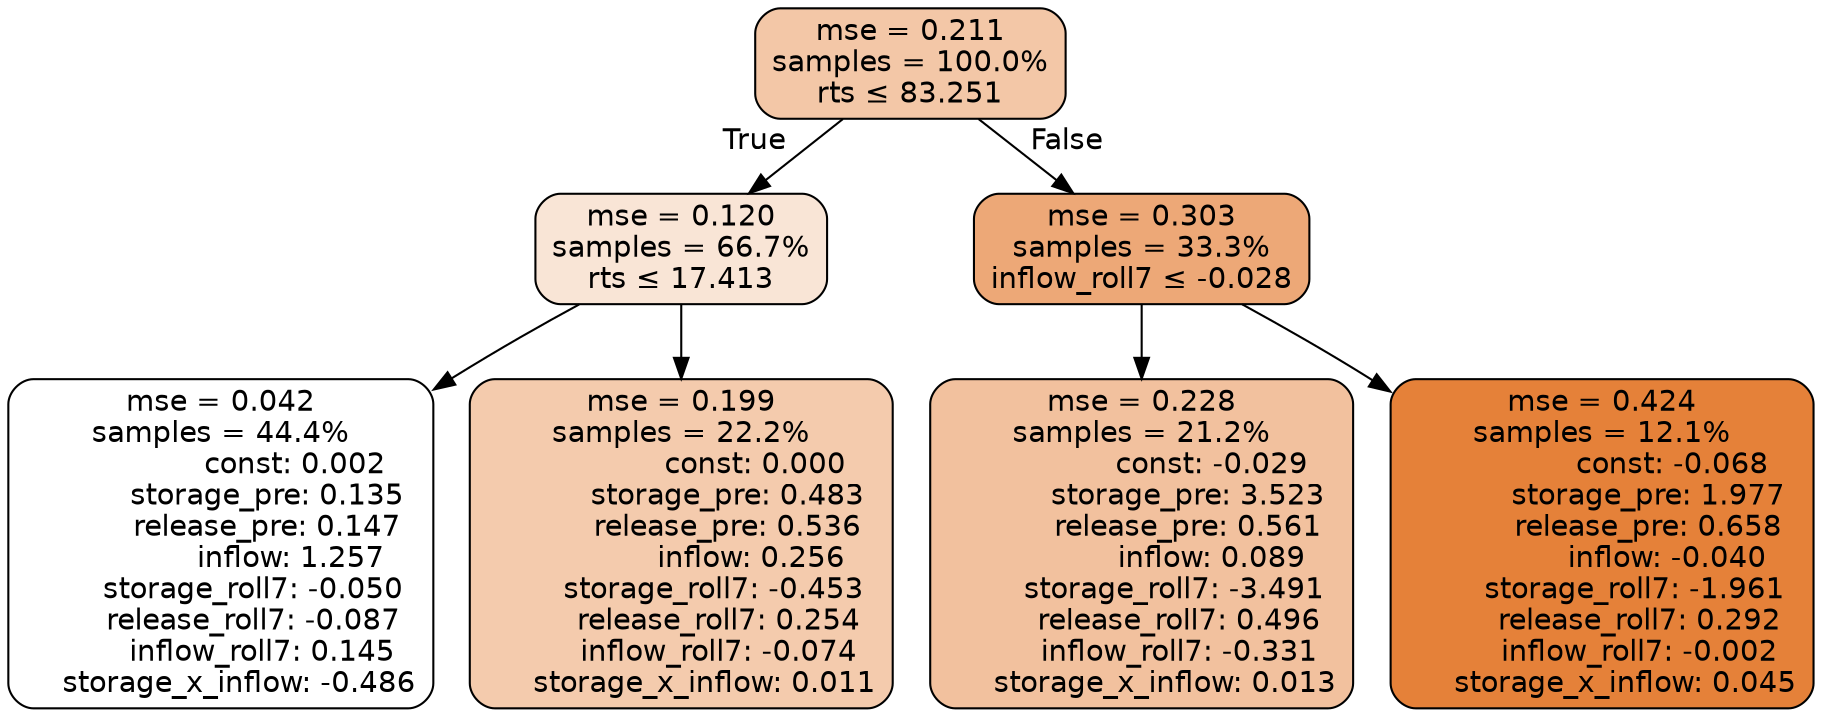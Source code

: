 digraph tree {
bgcolor="transparent"
node [shape=rectangle, style="filled, rounded", color="black", fontname=helvetica] ;
edge [fontname=helvetica] ;
	"0" [label="mse = 0.211
samples = 100.0%
rts &le; 83.251", fillcolor="#f3c7a7"]
	"1" [label="mse = 0.120
samples = 66.7%
rts &le; 17.413", fillcolor="#f9e5d6"]
	"2" [label="mse = 0.042
samples = 44.4%
                const: 0.002
          storage_pre: 0.135
          release_pre: 0.147
               inflow: 1.257
       storage_roll7: -0.050
       release_roll7: -0.087
         inflow_roll7: 0.145
    storage_x_inflow: -0.486", fillcolor="#ffffff"]
	"3" [label="mse = 0.199
samples = 22.2%
                const: 0.000
          storage_pre: 0.483
          release_pre: 0.536
               inflow: 0.256
       storage_roll7: -0.453
        release_roll7: 0.254
        inflow_roll7: -0.074
     storage_x_inflow: 0.011", fillcolor="#f4cbad"]
	"4" [label="mse = 0.303
samples = 33.3%
inflow_roll7 &le; -0.028", fillcolor="#eda877"]
	"5" [label="mse = 0.228
samples = 21.2%
               const: -0.029
          storage_pre: 3.523
          release_pre: 0.561
               inflow: 0.089
       storage_roll7: -3.491
        release_roll7: 0.496
        inflow_roll7: -0.331
     storage_x_inflow: 0.013", fillcolor="#f2c19e"]
	"6" [label="mse = 0.424
samples = 12.1%
               const: -0.068
          storage_pre: 1.977
          release_pre: 0.658
              inflow: -0.040
       storage_roll7: -1.961
        release_roll7: 0.292
        inflow_roll7: -0.002
     storage_x_inflow: 0.045", fillcolor="#e58139"]

	"0" -> "1" [labeldistance=2.5, labelangle=45, headlabel="True"]
	"1" -> "2"
	"1" -> "3"
	"0" -> "4" [labeldistance=2.5, labelangle=-45, headlabel="False"]
	"4" -> "5"
	"4" -> "6"
}